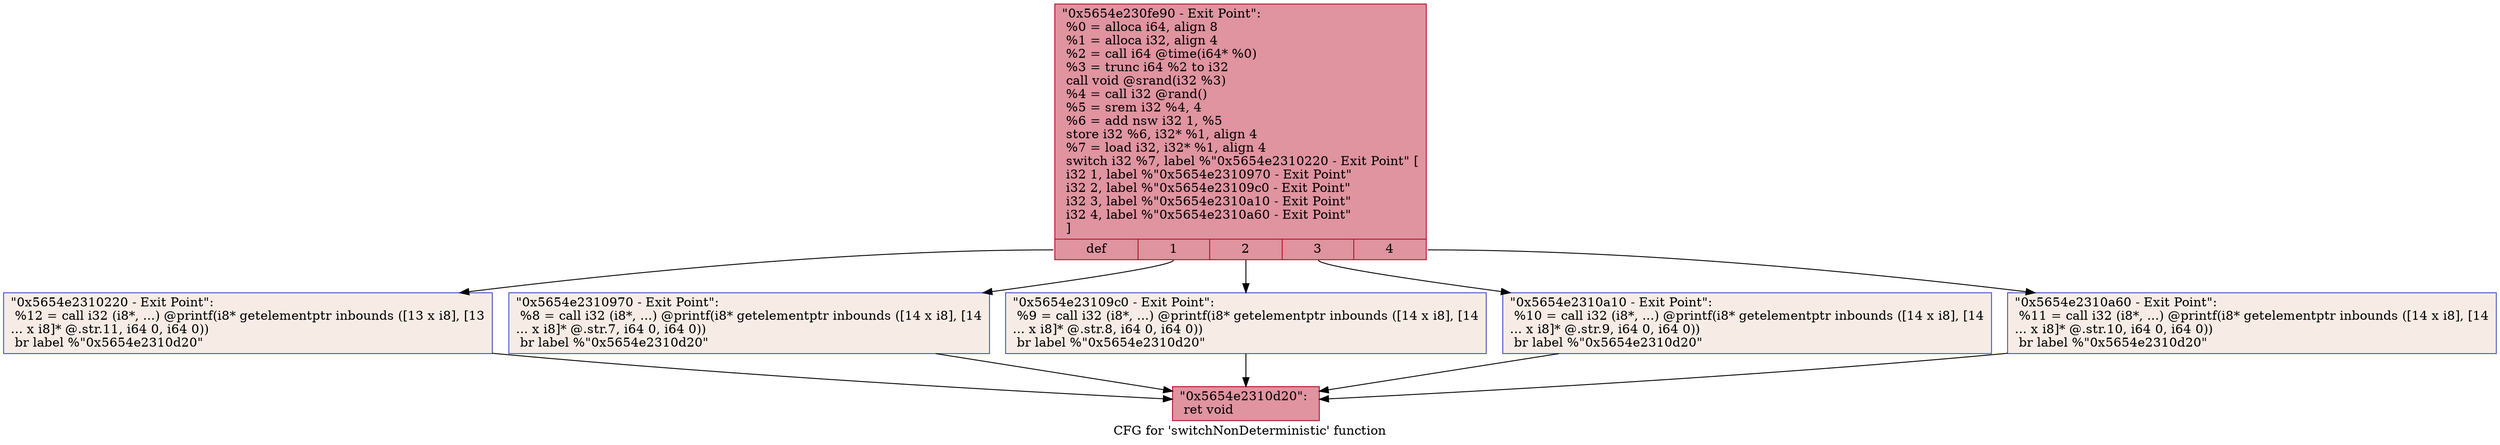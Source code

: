 digraph "CFG for 'switchNonDeterministic' function" {
	label="CFG for 'switchNonDeterministic' function";

	Node0x5654e230fe90 [shape=record,color="#b70d28ff", style=filled, fillcolor="#b70d2870",label="{\"0x5654e230fe90 - Exit Point\":\l  %0 = alloca i64, align 8\l  %1 = alloca i32, align 4\l  %2 = call i64 @time(i64* %0)\l  %3 = trunc i64 %2 to i32\l  call void @srand(i32 %3)\l  %4 = call i32 @rand()\l  %5 = srem i32 %4, 4\l  %6 = add nsw i32 1, %5\l  store i32 %6, i32* %1, align 4\l  %7 = load i32, i32* %1, align 4\l  switch i32 %7, label %\"0x5654e2310220 - Exit Point\" [\l    i32 1, label %\"0x5654e2310970 - Exit Point\"\l    i32 2, label %\"0x5654e23109c0 - Exit Point\"\l    i32 3, label %\"0x5654e2310a10 - Exit Point\"\l    i32 4, label %\"0x5654e2310a60 - Exit Point\"\l  ]\l|{<s0>def|<s1>1|<s2>2|<s3>3|<s4>4}}"];
	Node0x5654e230fe90:s0 -> Node0x5654e2310220;
	Node0x5654e230fe90:s1 -> Node0x5654e2310970;
	Node0x5654e230fe90:s2 -> Node0x5654e23109c0;
	Node0x5654e230fe90:s3 -> Node0x5654e2310a10;
	Node0x5654e230fe90:s4 -> Node0x5654e2310a60;
	Node0x5654e2310970 [shape=record,color="#3d50c3ff", style=filled, fillcolor="#ecd3c570",label="{\"0x5654e2310970 - Exit Point\":                    \l  %8 = call i32 (i8*, ...) @printf(i8* getelementptr inbounds ([14 x i8], [14\l... x i8]* @.str.7, i64 0, i64 0))\l  br label %\"0x5654e2310d20\"\l}"];
	Node0x5654e2310970 -> Node0x5654e2310d20;
	Node0x5654e23109c0 [shape=record,color="#3d50c3ff", style=filled, fillcolor="#ecd3c570",label="{\"0x5654e23109c0 - Exit Point\":                    \l  %9 = call i32 (i8*, ...) @printf(i8* getelementptr inbounds ([14 x i8], [14\l... x i8]* @.str.8, i64 0, i64 0))\l  br label %\"0x5654e2310d20\"\l}"];
	Node0x5654e23109c0 -> Node0x5654e2310d20;
	Node0x5654e2310a10 [shape=record,color="#3d50c3ff", style=filled, fillcolor="#ecd3c570",label="{\"0x5654e2310a10 - Exit Point\":                    \l  %10 = call i32 (i8*, ...) @printf(i8* getelementptr inbounds ([14 x i8], [14\l... x i8]* @.str.9, i64 0, i64 0))\l  br label %\"0x5654e2310d20\"\l}"];
	Node0x5654e2310a10 -> Node0x5654e2310d20;
	Node0x5654e2310a60 [shape=record,color="#3d50c3ff", style=filled, fillcolor="#ecd3c570",label="{\"0x5654e2310a60 - Exit Point\":                    \l  %11 = call i32 (i8*, ...) @printf(i8* getelementptr inbounds ([14 x i8], [14\l... x i8]* @.str.10, i64 0, i64 0))\l  br label %\"0x5654e2310d20\"\l}"];
	Node0x5654e2310a60 -> Node0x5654e2310d20;
	Node0x5654e2310220 [shape=record,color="#3d50c3ff", style=filled, fillcolor="#ecd3c570",label="{\"0x5654e2310220 - Exit Point\":                    \l  %12 = call i32 (i8*, ...) @printf(i8* getelementptr inbounds ([13 x i8], [13\l... x i8]* @.str.11, i64 0, i64 0))\l  br label %\"0x5654e2310d20\"\l}"];
	Node0x5654e2310220 -> Node0x5654e2310d20;
	Node0x5654e2310d20 [shape=record,color="#b70d28ff", style=filled, fillcolor="#b70d2870",label="{\"0x5654e2310d20\":                                 \l  ret void\l}"];
}
